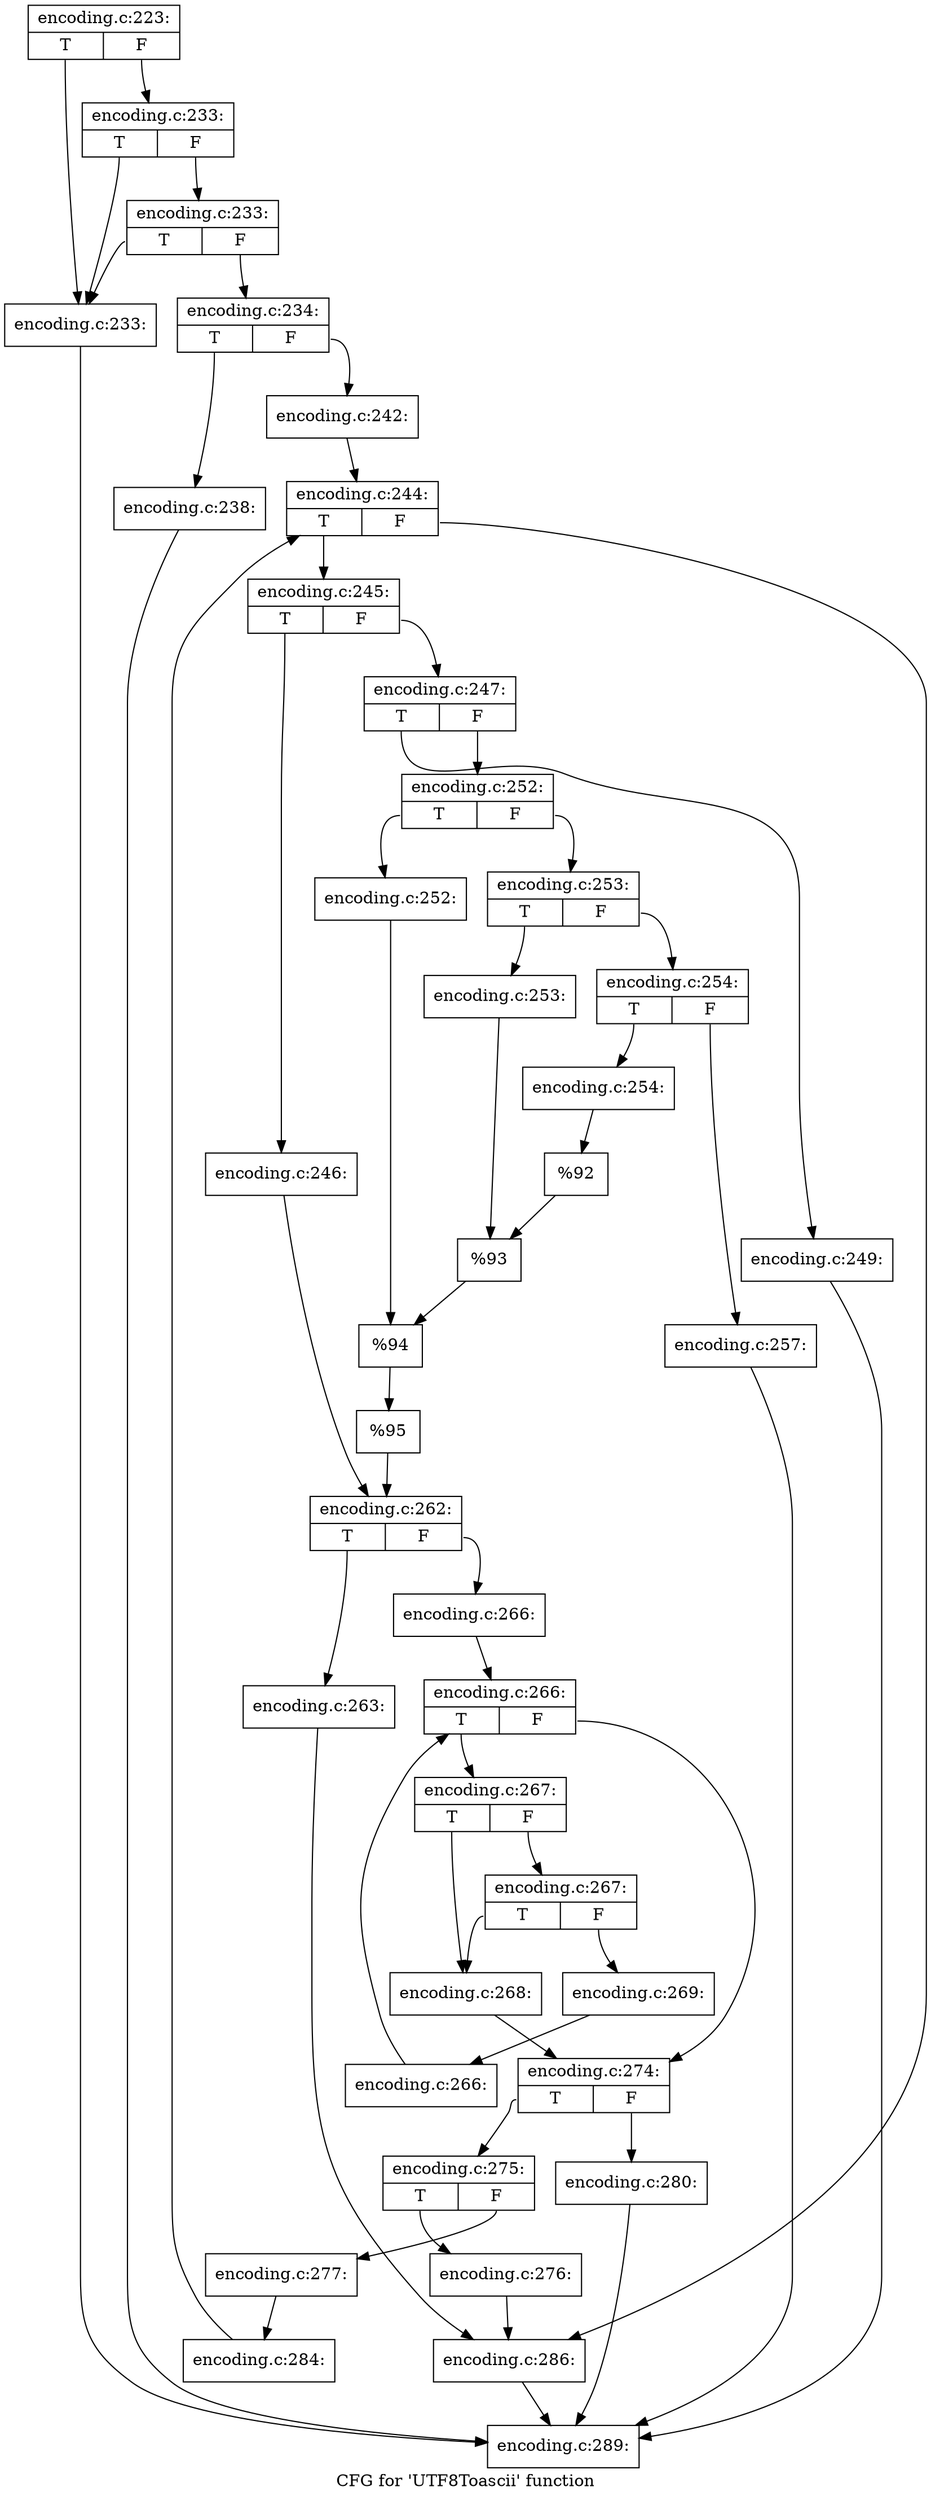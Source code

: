digraph "CFG for 'UTF8Toascii' function" {
	label="CFG for 'UTF8Toascii' function";

	Node0x5557bd94e700 [shape=record,label="{encoding.c:223:|{<s0>T|<s1>F}}"];
	Node0x5557bd94e700:s0 -> Node0x5557bda3c3b0;
	Node0x5557bd94e700:s1 -> Node0x5557bda3c4d0;
	Node0x5557bda3c4d0 [shape=record,label="{encoding.c:233:|{<s0>T|<s1>F}}"];
	Node0x5557bda3c4d0:s0 -> Node0x5557bda3c3b0;
	Node0x5557bda3c4d0:s1 -> Node0x5557bda3c450;
	Node0x5557bda3c450 [shape=record,label="{encoding.c:233:|{<s0>T|<s1>F}}"];
	Node0x5557bda3c450:s0 -> Node0x5557bda3c3b0;
	Node0x5557bda3c450:s1 -> Node0x5557bda3c400;
	Node0x5557bda3c3b0 [shape=record,label="{encoding.c:233:}"];
	Node0x5557bda3c3b0 -> Node0x5557bd94e750;
	Node0x5557bda3c400 [shape=record,label="{encoding.c:234:|{<s0>T|<s1>F}}"];
	Node0x5557bda3c400:s0 -> Node0x5557bda3cdf0;
	Node0x5557bda3c400:s1 -> Node0x5557bda3ce40;
	Node0x5557bda3cdf0 [shape=record,label="{encoding.c:238:}"];
	Node0x5557bda3cdf0 -> Node0x5557bd94e750;
	Node0x5557bda3ce40 [shape=record,label="{encoding.c:242:}"];
	Node0x5557bda3ce40 -> Node0x5557bda3de30;
	Node0x5557bda3de30 [shape=record,label="{encoding.c:244:|{<s0>T|<s1>F}}"];
	Node0x5557bda3de30:s0 -> Node0x5557bda3e250;
	Node0x5557bda3de30:s1 -> Node0x5557bda3e050;
	Node0x5557bda3e250 [shape=record,label="{encoding.c:245:|{<s0>T|<s1>F}}"];
	Node0x5557bda3e250:s0 -> Node0x5557bda3e700;
	Node0x5557bda3e250:s1 -> Node0x5557bda3e7a0;
	Node0x5557bda3e700 [shape=record,label="{encoding.c:246:}"];
	Node0x5557bda3e700 -> Node0x5557bda3e750;
	Node0x5557bda3e7a0 [shape=record,label="{encoding.c:247:|{<s0>T|<s1>F}}"];
	Node0x5557bda3e7a0:s0 -> Node0x5557bda3ee40;
	Node0x5557bda3e7a0:s1 -> Node0x5557bda3eee0;
	Node0x5557bda3ee40 [shape=record,label="{encoding.c:249:}"];
	Node0x5557bda3ee40 -> Node0x5557bd94e750;
	Node0x5557bda3eee0 [shape=record,label="{encoding.c:252:|{<s0>T|<s1>F}}"];
	Node0x5557bda3eee0:s0 -> Node0x5557bda3fd00;
	Node0x5557bda3eee0:s1 -> Node0x5557bda3fda0;
	Node0x5557bda3fd00 [shape=record,label="{encoding.c:252:}"];
	Node0x5557bda3fd00 -> Node0x5557bda3fd50;
	Node0x5557bda3fda0 [shape=record,label="{encoding.c:253:|{<s0>T|<s1>F}}"];
	Node0x5557bda3fda0:s0 -> Node0x5557bda40520;
	Node0x5557bda3fda0:s1 -> Node0x5557bda405c0;
	Node0x5557bda40520 [shape=record,label="{encoding.c:253:}"];
	Node0x5557bda40520 -> Node0x5557bda40570;
	Node0x5557bda405c0 [shape=record,label="{encoding.c:254:|{<s0>T|<s1>F}}"];
	Node0x5557bda405c0:s0 -> Node0x5557bda40d40;
	Node0x5557bda405c0:s1 -> Node0x5557bda40de0;
	Node0x5557bda40d40 [shape=record,label="{encoding.c:254:}"];
	Node0x5557bda40d40 -> Node0x5557bda40d90;
	Node0x5557bda40de0 [shape=record,label="{encoding.c:257:}"];
	Node0x5557bda40de0 -> Node0x5557bd94e750;
	Node0x5557bda40d90 [shape=record,label="{%92}"];
	Node0x5557bda40d90 -> Node0x5557bda40570;
	Node0x5557bda40570 [shape=record,label="{%93}"];
	Node0x5557bda40570 -> Node0x5557bda3fd50;
	Node0x5557bda3fd50 [shape=record,label="{%94}"];
	Node0x5557bda3fd50 -> Node0x5557bda3ee90;
	Node0x5557bda3ee90 [shape=record,label="{%95}"];
	Node0x5557bda3ee90 -> Node0x5557bda3e750;
	Node0x5557bda3e750 [shape=record,label="{encoding.c:262:|{<s0>T|<s1>F}}"];
	Node0x5557bda3e750:s0 -> Node0x5557bda42300;
	Node0x5557bda3e750:s1 -> Node0x5557bda42350;
	Node0x5557bda42300 [shape=record,label="{encoding.c:263:}"];
	Node0x5557bda42300 -> Node0x5557bda3e050;
	Node0x5557bda42350 [shape=record,label="{encoding.c:266:}"];
	Node0x5557bda42350 -> Node0x5557bda42ab0;
	Node0x5557bda42ab0 [shape=record,label="{encoding.c:266:|{<s0>T|<s1>F}}"];
	Node0x5557bda42ab0:s0 -> Node0x5557bda42d90;
	Node0x5557bda42ab0:s1 -> Node0x5557bda42a20;
	Node0x5557bda42d90 [shape=record,label="{encoding.c:267:|{<s0>T|<s1>F}}"];
	Node0x5557bda42d90:s0 -> Node0x5557bda43010;
	Node0x5557bda42d90:s1 -> Node0x5557bda430b0;
	Node0x5557bda430b0 [shape=record,label="{encoding.c:267:|{<s0>T|<s1>F}}"];
	Node0x5557bda430b0:s0 -> Node0x5557bda43010;
	Node0x5557bda430b0:s1 -> Node0x5557bda43060;
	Node0x5557bda43010 [shape=record,label="{encoding.c:268:}"];
	Node0x5557bda43010 -> Node0x5557bda42a20;
	Node0x5557bda43060 [shape=record,label="{encoding.c:269:}"];
	Node0x5557bda43060 -> Node0x5557bda42d00;
	Node0x5557bda42d00 [shape=record,label="{encoding.c:266:}"];
	Node0x5557bda42d00 -> Node0x5557bda42ab0;
	Node0x5557bda42a20 [shape=record,label="{encoding.c:274:|{<s0>T|<s1>F}}"];
	Node0x5557bda42a20:s0 -> Node0x5557bda44320;
	Node0x5557bda42a20:s1 -> Node0x5557bda443c0;
	Node0x5557bda44320 [shape=record,label="{encoding.c:275:|{<s0>T|<s1>F}}"];
	Node0x5557bda44320:s0 -> Node0x5557bda44780;
	Node0x5557bda44320:s1 -> Node0x5557bda447d0;
	Node0x5557bda44780 [shape=record,label="{encoding.c:276:}"];
	Node0x5557bda44780 -> Node0x5557bda3e050;
	Node0x5557bda447d0 [shape=record,label="{encoding.c:277:}"];
	Node0x5557bda447d0 -> Node0x5557bda44370;
	Node0x5557bda443c0 [shape=record,label="{encoding.c:280:}"];
	Node0x5557bda443c0 -> Node0x5557bd94e750;
	Node0x5557bda44370 [shape=record,label="{encoding.c:284:}"];
	Node0x5557bda44370 -> Node0x5557bda3de30;
	Node0x5557bda3e050 [shape=record,label="{encoding.c:286:}"];
	Node0x5557bda3e050 -> Node0x5557bd94e750;
	Node0x5557bd94e750 [shape=record,label="{encoding.c:289:}"];
}

